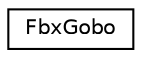 digraph "クラス階層図"
{
  edge [fontname="Helvetica",fontsize="10",labelfontname="Helvetica",labelfontsize="10"];
  node [fontname="Helvetica",fontsize="10",shape=record];
  rankdir="LR";
  Node0 [label="FbxGobo",height=0.2,width=0.4,color="black", fillcolor="white", style="filled",URL="$class_fbx_gobo.html",tooltip="A gobo is a filter placed over a spot light to project light patterns through fog on a surface..."];
}
